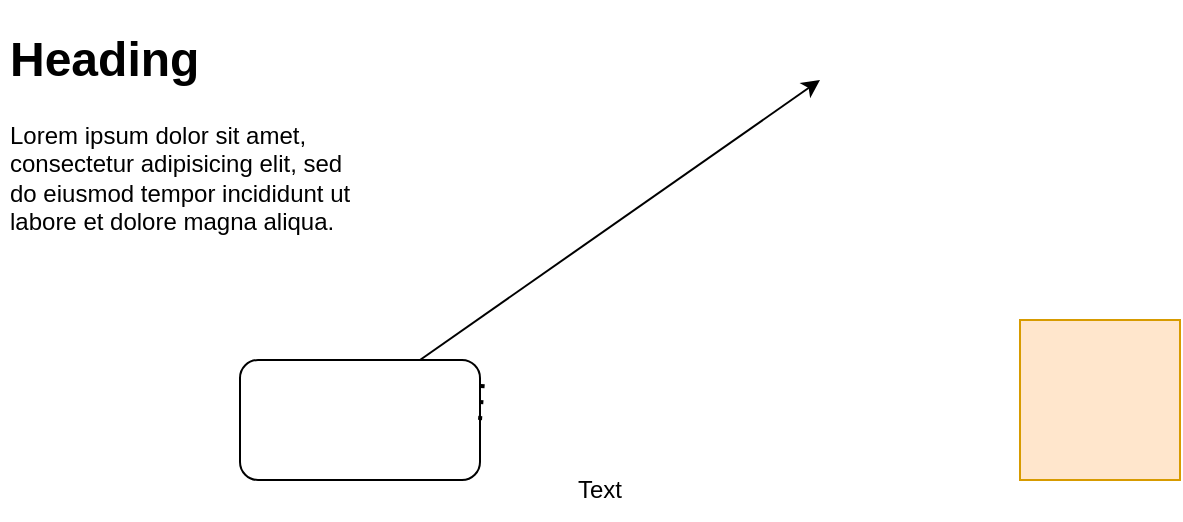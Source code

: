 <mxfile version="17.1.3" type="github">
  <diagram id="wADPNdt3x68Xob2XU3dB" name="Page-1">
    <mxGraphModel dx="788" dy="492" grid="1" gridSize="10" guides="1" tooltips="1" connect="1" arrows="1" fold="1" page="1" pageScale="1" pageWidth="850" pageHeight="1100" math="0" shadow="0">
      <root>
        <mxCell id="0" />
        <mxCell id="1" parent="0" />
        <mxCell id="w5pbfpKHmbMryurDb-vz-1" value="&lt;h1&gt;Heading&lt;/h1&gt;&lt;p&gt;Lorem ipsum dolor sit amet, consectetur adipisicing elit, sed do eiusmod tempor incididunt ut labore et dolore magna aliqua.&lt;/p&gt;" style="text;html=1;strokeColor=none;fillColor=none;spacing=5;spacingTop=-20;whiteSpace=wrap;overflow=hidden;rounded=0;" vertex="1" parent="1">
          <mxGeometry x="90" y="40" width="190" height="120" as="geometry" />
        </mxCell>
        <mxCell id="w5pbfpKHmbMryurDb-vz-2" value="Text" style="text;html=1;strokeColor=none;fillColor=none;align=center;verticalAlign=middle;whiteSpace=wrap;rounded=0;" vertex="1" parent="1">
          <mxGeometry x="360" y="260" width="60" height="30" as="geometry" />
        </mxCell>
        <mxCell id="w5pbfpKHmbMryurDb-vz-3" value="" style="rounded=1;whiteSpace=wrap;html=1;" vertex="1" parent="1">
          <mxGeometry x="210" y="210" width="120" height="60" as="geometry" />
        </mxCell>
        <mxCell id="w5pbfpKHmbMryurDb-vz-5" value="" style="endArrow=none;dashed=1;html=1;dashPattern=1 3;strokeWidth=2;rounded=0;exitX=1;exitY=0.5;exitDx=0;exitDy=0;" edge="1" parent="1" source="w5pbfpKHmbMryurDb-vz-3">
          <mxGeometry width="50" height="50" relative="1" as="geometry">
            <mxPoint x="61.538" y="270" as="sourcePoint" />
            <mxPoint x="331.538" y="220" as="targetPoint" />
          </mxGeometry>
        </mxCell>
        <mxCell id="w5pbfpKHmbMryurDb-vz-6" value="" style="whiteSpace=wrap;html=1;aspect=fixed;fillColor=#ffe6cc;strokeColor=#d79b00;" vertex="1" parent="1">
          <mxGeometry x="600" y="190" width="80" height="80" as="geometry" />
        </mxCell>
        <mxCell id="w5pbfpKHmbMryurDb-vz-8" value="" style="endArrow=classic;html=1;rounded=0;" edge="1" parent="1">
          <mxGeometry width="50" height="50" relative="1" as="geometry">
            <mxPoint x="300" y="210" as="sourcePoint" />
            <mxPoint x="500" y="70" as="targetPoint" />
          </mxGeometry>
        </mxCell>
      </root>
    </mxGraphModel>
  </diagram>
</mxfile>
